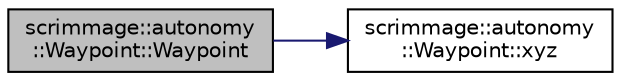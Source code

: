 digraph "scrimmage::autonomy::Waypoint::Waypoint"
{
 // LATEX_PDF_SIZE
  edge [fontname="Helvetica",fontsize="10",labelfontname="Helvetica",labelfontsize="10"];
  node [fontname="Helvetica",fontsize="10",shape=record];
  rankdir="LR";
  Node1 [label="scrimmage::autonomy\l::Waypoint::Waypoint",height=0.2,width=0.4,color="black", fillcolor="grey75", style="filled", fontcolor="black",tooltip=" "];
  Node1 -> Node2 [color="midnightblue",fontsize="10",style="solid",fontname="Helvetica"];
  Node2 [label="scrimmage::autonomy\l::Waypoint::xyz",height=0.2,width=0.4,color="black", fillcolor="white", style="filled",URL="$classscrimmage_1_1autonomy_1_1Waypoint.html#a712ec99a3a92f43b42f0a66e8e5ab1e0",tooltip=" "];
}
